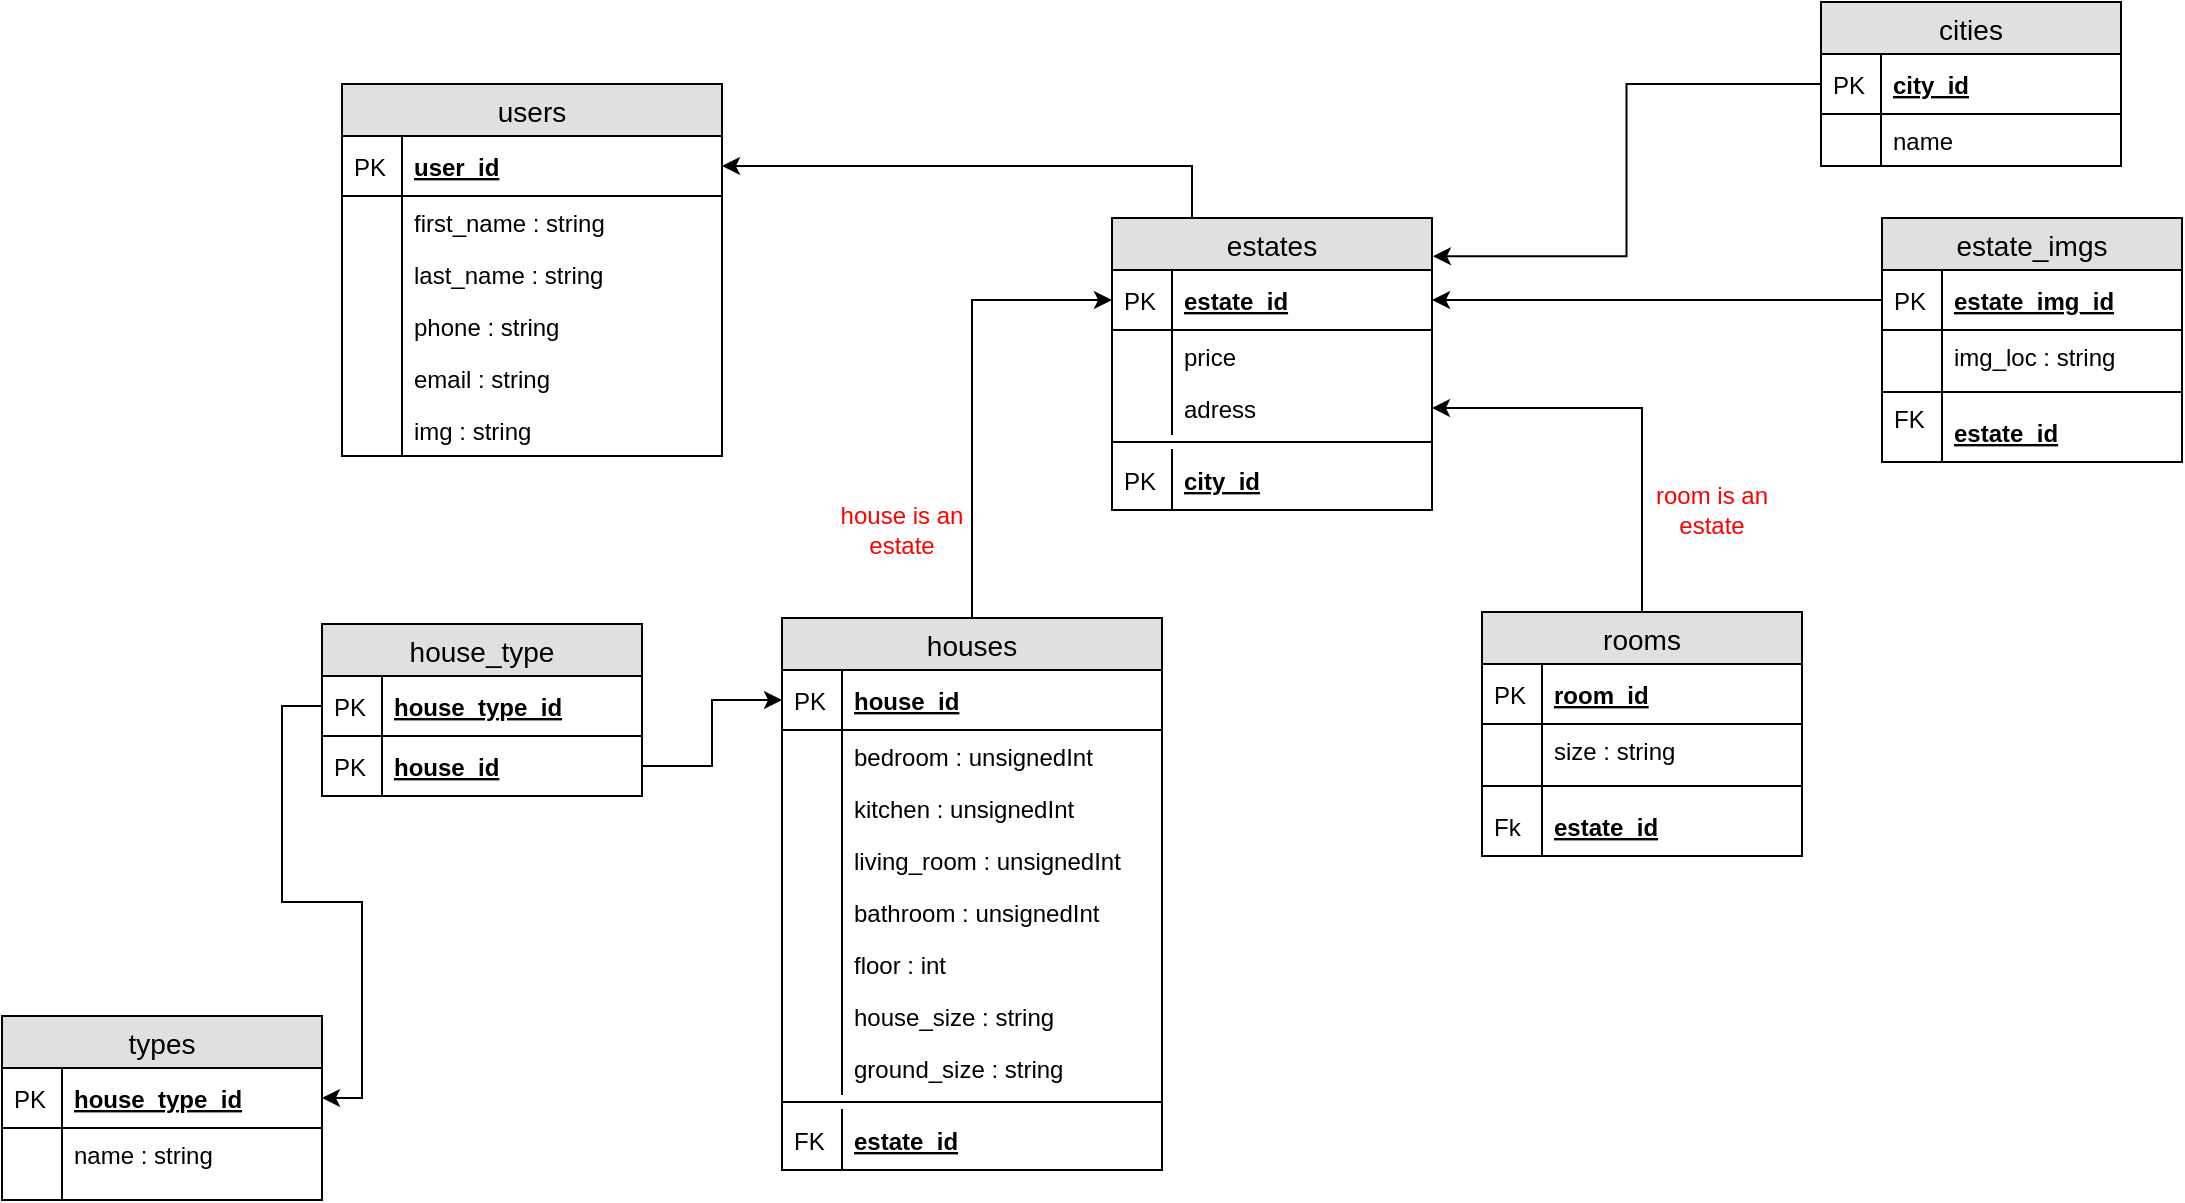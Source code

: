 <mxfile version="10.5.8" type="device"><diagram id="w0MuF_ZK90_bd8HScvWd" name="Page-1"><mxGraphModel dx="1690" dy="1612" grid="1" gridSize="10" guides="1" tooltips="1" connect="1" arrows="1" fold="1" page="1" pageScale="1" pageWidth="850" pageHeight="1100" math="0" shadow="0"><root><mxCell id="0"/><mxCell id="1" parent="0"/><mxCell id="9mwVl8WsnCgfex8mmZbs-17" style="edgeStyle=orthogonalEdgeStyle;rounded=0;orthogonalLoop=1;jettySize=auto;html=1;exitX=0.5;exitY=0;exitDx=0;exitDy=0;entryX=0;entryY=0.5;entryDx=0;entryDy=0;" edge="1" parent="1" source="BbvPdAcSJdEsqhuziQuD-1" target="9mwVl8WsnCgfex8mmZbs-3"><mxGeometry relative="1" as="geometry"/></mxCell><mxCell id="BbvPdAcSJdEsqhuziQuD-1" value="houses" style="swimlane;fontStyle=0;childLayout=stackLayout;horizontal=1;startSize=26;fillColor=#e0e0e0;horizontalStack=0;resizeParent=1;resizeParentMax=0;resizeLast=0;collapsible=1;marginBottom=0;swimlaneFillColor=#ffffff;align=center;fontSize=14;" parent="1" vertex="1"><mxGeometry x="180" y="180" width="190" height="276" as="geometry"/></mxCell><mxCell id="BbvPdAcSJdEsqhuziQuD-2" value="house_id" style="shape=partialRectangle;top=0;left=0;right=0;bottom=1;align=left;verticalAlign=middle;fillColor=none;spacingLeft=34;spacingRight=4;overflow=hidden;rotatable=0;points=[[0,0.5],[1,0.5]];portConstraint=eastwest;dropTarget=0;fontStyle=5;fontSize=12;" parent="BbvPdAcSJdEsqhuziQuD-1" vertex="1"><mxGeometry y="26" width="190" height="30" as="geometry"/></mxCell><mxCell id="BbvPdAcSJdEsqhuziQuD-3" value="PK" style="shape=partialRectangle;top=0;left=0;bottom=0;fillColor=none;align=left;verticalAlign=middle;spacingLeft=4;spacingRight=4;overflow=hidden;rotatable=0;points=[];portConstraint=eastwest;part=1;fontSize=12;" parent="BbvPdAcSJdEsqhuziQuD-2" vertex="1" connectable="0"><mxGeometry width="30" height="30" as="geometry"/></mxCell><mxCell id="BbvPdAcSJdEsqhuziQuD-4" value="bedroom : unsignedInt" style="shape=partialRectangle;top=0;left=0;right=0;bottom=0;align=left;verticalAlign=top;fillColor=none;spacingLeft=34;spacingRight=4;overflow=hidden;rotatable=0;points=[[0,0.5],[1,0.5]];portConstraint=eastwest;dropTarget=0;fontSize=12;" parent="BbvPdAcSJdEsqhuziQuD-1" vertex="1"><mxGeometry y="56" width="190" height="26" as="geometry"/></mxCell><mxCell id="BbvPdAcSJdEsqhuziQuD-5" value="" style="shape=partialRectangle;top=0;left=0;bottom=0;fillColor=none;align=left;verticalAlign=top;spacingLeft=4;spacingRight=4;overflow=hidden;rotatable=0;points=[];portConstraint=eastwest;part=1;fontSize=12;" parent="BbvPdAcSJdEsqhuziQuD-4" vertex="1" connectable="0"><mxGeometry width="30" height="26" as="geometry"/></mxCell><mxCell id="BbvPdAcSJdEsqhuziQuD-6" value="kitchen : unsignedInt" style="shape=partialRectangle;top=0;left=0;right=0;bottom=0;align=left;verticalAlign=top;fillColor=none;spacingLeft=34;spacingRight=4;overflow=hidden;rotatable=0;points=[[0,0.5],[1,0.5]];portConstraint=eastwest;dropTarget=0;fontSize=12;" parent="BbvPdAcSJdEsqhuziQuD-1" vertex="1"><mxGeometry y="82" width="190" height="26" as="geometry"/></mxCell><mxCell id="BbvPdAcSJdEsqhuziQuD-7" value="" style="shape=partialRectangle;top=0;left=0;bottom=0;fillColor=none;align=left;verticalAlign=top;spacingLeft=4;spacingRight=4;overflow=hidden;rotatable=0;points=[];portConstraint=eastwest;part=1;fontSize=12;" parent="BbvPdAcSJdEsqhuziQuD-6" vertex="1" connectable="0"><mxGeometry width="30" height="26" as="geometry"/></mxCell><mxCell id="BbvPdAcSJdEsqhuziQuD-34" value="living_room : unsignedInt" style="shape=partialRectangle;top=0;left=0;right=0;bottom=0;align=left;verticalAlign=top;fillColor=none;spacingLeft=34;spacingRight=4;overflow=hidden;rotatable=0;points=[[0,0.5],[1,0.5]];portConstraint=eastwest;dropTarget=0;fontSize=12;" parent="BbvPdAcSJdEsqhuziQuD-1" vertex="1"><mxGeometry y="108" width="190" height="26" as="geometry"/></mxCell><mxCell id="BbvPdAcSJdEsqhuziQuD-35" value="" style="shape=partialRectangle;top=0;left=0;bottom=0;fillColor=none;align=left;verticalAlign=top;spacingLeft=4;spacingRight=4;overflow=hidden;rotatable=0;points=[];portConstraint=eastwest;part=1;fontSize=12;" parent="BbvPdAcSJdEsqhuziQuD-34" vertex="1" connectable="0"><mxGeometry width="30" height="26" as="geometry"/></mxCell><mxCell id="9mwVl8WsnCgfex8mmZbs-28" value="bathroom : unsignedInt" style="shape=partialRectangle;top=0;left=0;right=0;bottom=0;align=left;verticalAlign=top;fillColor=none;spacingLeft=34;spacingRight=4;overflow=hidden;rotatable=0;points=[[0,0.5],[1,0.5]];portConstraint=eastwest;dropTarget=0;fontSize=12;" vertex="1" parent="BbvPdAcSJdEsqhuziQuD-1"><mxGeometry y="134" width="190" height="26" as="geometry"/></mxCell><mxCell id="9mwVl8WsnCgfex8mmZbs-29" value="" style="shape=partialRectangle;top=0;left=0;bottom=0;fillColor=none;align=left;verticalAlign=top;spacingLeft=4;spacingRight=4;overflow=hidden;rotatable=0;points=[];portConstraint=eastwest;part=1;fontSize=12;" vertex="1" connectable="0" parent="9mwVl8WsnCgfex8mmZbs-28"><mxGeometry width="30" height="26" as="geometry"/></mxCell><mxCell id="9mwVl8WsnCgfex8mmZbs-32" value="floor : int" style="shape=partialRectangle;top=0;left=0;right=0;bottom=0;align=left;verticalAlign=top;fillColor=none;spacingLeft=34;spacingRight=4;overflow=hidden;rotatable=0;points=[[0,0.5],[1,0.5]];portConstraint=eastwest;dropTarget=0;fontSize=12;" vertex="1" parent="BbvPdAcSJdEsqhuziQuD-1"><mxGeometry y="160" width="190" height="26" as="geometry"/></mxCell><mxCell id="9mwVl8WsnCgfex8mmZbs-33" value="" style="shape=partialRectangle;top=0;left=0;bottom=0;fillColor=none;align=left;verticalAlign=top;spacingLeft=4;spacingRight=4;overflow=hidden;rotatable=0;points=[];portConstraint=eastwest;part=1;fontSize=12;" vertex="1" connectable="0" parent="9mwVl8WsnCgfex8mmZbs-32"><mxGeometry width="30" height="26" as="geometry"/></mxCell><mxCell id="BbvPdAcSJdEsqhuziQuD-36" value="house_size : string" style="shape=partialRectangle;top=0;left=0;right=0;bottom=0;align=left;verticalAlign=top;fillColor=none;spacingLeft=34;spacingRight=4;overflow=hidden;rotatable=0;points=[[0,0.5],[1,0.5]];portConstraint=eastwest;dropTarget=0;fontSize=12;" parent="BbvPdAcSJdEsqhuziQuD-1" vertex="1"><mxGeometry y="186" width="190" height="26" as="geometry"/></mxCell><mxCell id="BbvPdAcSJdEsqhuziQuD-37" value="" style="shape=partialRectangle;top=0;left=0;bottom=0;fillColor=none;align=left;verticalAlign=top;spacingLeft=4;spacingRight=4;overflow=hidden;rotatable=0;points=[];portConstraint=eastwest;part=1;fontSize=12;" parent="BbvPdAcSJdEsqhuziQuD-36" vertex="1" connectable="0"><mxGeometry width="30" height="26" as="geometry"/></mxCell><mxCell id="9mwVl8WsnCgfex8mmZbs-30" value="ground_size : string" style="shape=partialRectangle;top=0;left=0;right=0;bottom=0;align=left;verticalAlign=top;fillColor=none;spacingLeft=34;spacingRight=4;overflow=hidden;rotatable=0;points=[[0,0.5],[1,0.5]];portConstraint=eastwest;dropTarget=0;fontSize=12;" vertex="1" parent="BbvPdAcSJdEsqhuziQuD-1"><mxGeometry y="212" width="190" height="26" as="geometry"/></mxCell><mxCell id="9mwVl8WsnCgfex8mmZbs-31" value="" style="shape=partialRectangle;top=0;left=0;bottom=0;fillColor=none;align=left;verticalAlign=top;spacingLeft=4;spacingRight=4;overflow=hidden;rotatable=0;points=[];portConstraint=eastwest;part=1;fontSize=12;" vertex="1" connectable="0" parent="9mwVl8WsnCgfex8mmZbs-30"><mxGeometry width="30" height="26" as="geometry"/></mxCell><mxCell id="9mwVl8WsnCgfex8mmZbs-15" value="" style="line;strokeWidth=1;fillColor=none;align=left;verticalAlign=middle;spacingTop=-1;spacingLeft=3;spacingRight=3;rotatable=0;labelPosition=right;points=[];portConstraint=eastwest;fontSize=12;" vertex="1" parent="BbvPdAcSJdEsqhuziQuD-1"><mxGeometry y="238" width="190" height="8" as="geometry"/></mxCell><mxCell id="9mwVl8WsnCgfex8mmZbs-13" value="estate_id" style="shape=partialRectangle;top=0;left=0;right=0;bottom=1;align=left;verticalAlign=middle;fillColor=none;spacingLeft=34;spacingRight=4;overflow=hidden;rotatable=0;points=[[0,0.5],[1,0.5]];portConstraint=eastwest;dropTarget=0;fontStyle=5;fontSize=12;" vertex="1" parent="BbvPdAcSJdEsqhuziQuD-1"><mxGeometry y="246" width="190" height="30" as="geometry"/></mxCell><mxCell id="9mwVl8WsnCgfex8mmZbs-14" value="FK" style="shape=partialRectangle;top=0;left=0;bottom=0;fillColor=none;align=left;verticalAlign=middle;spacingLeft=4;spacingRight=4;overflow=hidden;rotatable=0;points=[];portConstraint=eastwest;part=1;fontSize=12;" vertex="1" connectable="0" parent="9mwVl8WsnCgfex8mmZbs-13"><mxGeometry width="30" height="30" as="geometry"/></mxCell><mxCell id="9mwVl8WsnCgfex8mmZbs-18" style="edgeStyle=orthogonalEdgeStyle;rounded=0;orthogonalLoop=1;jettySize=auto;html=1;exitX=0.5;exitY=0;exitDx=0;exitDy=0;entryX=1;entryY=0.5;entryDx=0;entryDy=0;" edge="1" parent="1" source="BbvPdAcSJdEsqhuziQuD-12" target="9mwVl8WsnCgfex8mmZbs-5"><mxGeometry relative="1" as="geometry"/></mxCell><mxCell id="BbvPdAcSJdEsqhuziQuD-12" value="rooms" style="swimlane;fontStyle=0;childLayout=stackLayout;horizontal=1;startSize=26;fillColor=#e0e0e0;horizontalStack=0;resizeParent=1;resizeParentMax=0;resizeLast=0;collapsible=1;marginBottom=0;swimlaneFillColor=#ffffff;align=center;fontSize=14;" parent="1" vertex="1"><mxGeometry x="530" y="177" width="160" height="122" as="geometry"/></mxCell><mxCell id="BbvPdAcSJdEsqhuziQuD-13" value="room_id" style="shape=partialRectangle;top=0;left=0;right=0;bottom=1;align=left;verticalAlign=middle;fillColor=none;spacingLeft=34;spacingRight=4;overflow=hidden;rotatable=0;points=[[0,0.5],[1,0.5]];portConstraint=eastwest;dropTarget=0;fontStyle=5;fontSize=12;" parent="BbvPdAcSJdEsqhuziQuD-12" vertex="1"><mxGeometry y="26" width="160" height="30" as="geometry"/></mxCell><mxCell id="BbvPdAcSJdEsqhuziQuD-14" value="PK" style="shape=partialRectangle;top=0;left=0;bottom=0;fillColor=none;align=left;verticalAlign=middle;spacingLeft=4;spacingRight=4;overflow=hidden;rotatable=0;points=[];portConstraint=eastwest;part=1;fontSize=12;" parent="BbvPdAcSJdEsqhuziQuD-13" vertex="1" connectable="0"><mxGeometry width="30" height="30" as="geometry"/></mxCell><mxCell id="BbvPdAcSJdEsqhuziQuD-15" value="size : string" style="shape=partialRectangle;top=0;left=0;right=0;bottom=0;align=left;verticalAlign=top;fillColor=none;spacingLeft=34;spacingRight=4;overflow=hidden;rotatable=0;points=[[0,0.5],[1,0.5]];portConstraint=eastwest;dropTarget=0;fontSize=12;" parent="BbvPdAcSJdEsqhuziQuD-12" vertex="1"><mxGeometry y="56" width="160" height="26" as="geometry"/></mxCell><mxCell id="BbvPdAcSJdEsqhuziQuD-16" value="" style="shape=partialRectangle;top=0;left=0;bottom=0;fillColor=none;align=left;verticalAlign=top;spacingLeft=4;spacingRight=4;overflow=hidden;rotatable=0;points=[];portConstraint=eastwest;part=1;fontSize=12;" parent="BbvPdAcSJdEsqhuziQuD-15" vertex="1" connectable="0"><mxGeometry width="30" height="26" as="geometry"/></mxCell><mxCell id="BbvPdAcSJdEsqhuziQuD-21" value="" style="line;strokeWidth=1;fillColor=none;align=left;verticalAlign=middle;spacingTop=-1;spacingLeft=3;spacingRight=3;rotatable=0;labelPosition=right;points=[];portConstraint=eastwest;fontSize=12;fontFamily=Helvetica;fontColor=#000000;strokeColor=#000000;" parent="BbvPdAcSJdEsqhuziQuD-12" vertex="1"><mxGeometry y="82" width="160" height="10" as="geometry"/></mxCell><mxCell id="BbvPdAcSJdEsqhuziQuD-22" value="" style="shape=partialRectangle;top=0;left=0;bottom=0;fillColor=none;align=left;verticalAlign=top;spacingLeft=4;spacingRight=4;overflow=hidden;rotatable=0;points=[];portConstraint=eastwest;part=1;fontSize=12;" parent="BbvPdAcSJdEsqhuziQuD-21" vertex="1" connectable="0"><mxGeometry width="30" height="10" as="geometry"/></mxCell><mxCell id="9mwVl8WsnCgfex8mmZbs-26" value="estate_id" style="shape=partialRectangle;top=0;left=0;right=0;bottom=1;align=left;verticalAlign=middle;fillColor=none;spacingLeft=34;spacingRight=4;overflow=hidden;rotatable=0;points=[[0,0.5],[1,0.5]];portConstraint=eastwest;dropTarget=0;fontStyle=5;fontSize=12;" vertex="1" parent="BbvPdAcSJdEsqhuziQuD-12"><mxGeometry y="92" width="160" height="30" as="geometry"/></mxCell><mxCell id="9mwVl8WsnCgfex8mmZbs-27" value="Fk" style="shape=partialRectangle;top=0;left=0;bottom=0;fillColor=none;align=left;verticalAlign=middle;spacingLeft=4;spacingRight=4;overflow=hidden;rotatable=0;points=[];portConstraint=eastwest;part=1;fontSize=12;" vertex="1" connectable="0" parent="9mwVl8WsnCgfex8mmZbs-26"><mxGeometry width="30" height="30" as="geometry"/></mxCell><mxCell id="BbvPdAcSJdEsqhuziQuD-23" value="house_type" style="swimlane;fontStyle=0;childLayout=stackLayout;horizontal=1;startSize=26;fillColor=#e0e0e0;horizontalStack=0;resizeParent=1;resizeParentMax=0;resizeLast=0;collapsible=1;marginBottom=0;swimlaneFillColor=#ffffff;align=center;fontSize=14;" parent="1" vertex="1"><mxGeometry x="-50" y="183" width="160" height="86" as="geometry"/></mxCell><mxCell id="BbvPdAcSJdEsqhuziQuD-24" value="house_type_id" style="shape=partialRectangle;top=0;left=0;right=0;bottom=1;align=left;verticalAlign=middle;fillColor=none;spacingLeft=34;spacingRight=4;overflow=hidden;rotatable=0;points=[[0,0.5],[1,0.5]];portConstraint=eastwest;dropTarget=0;fontStyle=5;fontSize=12;" parent="BbvPdAcSJdEsqhuziQuD-23" vertex="1"><mxGeometry y="26" width="160" height="30" as="geometry"/></mxCell><mxCell id="BbvPdAcSJdEsqhuziQuD-25" value="PK" style="shape=partialRectangle;top=0;left=0;bottom=0;fillColor=none;align=left;verticalAlign=middle;spacingLeft=4;spacingRight=4;overflow=hidden;rotatable=0;points=[];portConstraint=eastwest;part=1;fontSize=12;" parent="BbvPdAcSJdEsqhuziQuD-24" vertex="1" connectable="0"><mxGeometry width="30" height="30" as="geometry"/></mxCell><mxCell id="BbvPdAcSJdEsqhuziQuD-64" value="house_id" style="shape=partialRectangle;top=0;left=0;right=0;bottom=1;align=left;verticalAlign=middle;fillColor=none;spacingLeft=34;spacingRight=4;overflow=hidden;rotatable=0;points=[[0,0.5],[1,0.5]];portConstraint=eastwest;dropTarget=0;fontStyle=5;fontSize=12;" parent="BbvPdAcSJdEsqhuziQuD-23" vertex="1"><mxGeometry y="56" width="160" height="30" as="geometry"/></mxCell><mxCell id="BbvPdAcSJdEsqhuziQuD-65" value="PK" style="shape=partialRectangle;top=0;left=0;bottom=0;fillColor=none;align=left;verticalAlign=middle;spacingLeft=4;spacingRight=4;overflow=hidden;rotatable=0;points=[];portConstraint=eastwest;part=1;fontSize=12;" parent="BbvPdAcSJdEsqhuziQuD-64" vertex="1" connectable="0"><mxGeometry width="30" height="30" as="geometry"/></mxCell><mxCell id="BbvPdAcSJdEsqhuziQuD-38" value="types" style="swimlane;fontStyle=0;childLayout=stackLayout;horizontal=1;startSize=26;fillColor=#e0e0e0;horizontalStack=0;resizeParent=1;resizeParentMax=0;resizeLast=0;collapsible=1;marginBottom=0;swimlaneFillColor=#ffffff;align=center;fontSize=14;" parent="1" vertex="1"><mxGeometry x="-210" y="379" width="160" height="92" as="geometry"/></mxCell><mxCell id="BbvPdAcSJdEsqhuziQuD-39" value="house_type_id" style="shape=partialRectangle;top=0;left=0;right=0;bottom=1;align=left;verticalAlign=middle;fillColor=none;spacingLeft=34;spacingRight=4;overflow=hidden;rotatable=0;points=[[0,0.5],[1,0.5]];portConstraint=eastwest;dropTarget=0;fontStyle=5;fontSize=12;" parent="BbvPdAcSJdEsqhuziQuD-38" vertex="1"><mxGeometry y="26" width="160" height="30" as="geometry"/></mxCell><mxCell id="BbvPdAcSJdEsqhuziQuD-40" value="PK" style="shape=partialRectangle;top=0;left=0;bottom=0;fillColor=none;align=left;verticalAlign=middle;spacingLeft=4;spacingRight=4;overflow=hidden;rotatable=0;points=[];portConstraint=eastwest;part=1;fontSize=12;" parent="BbvPdAcSJdEsqhuziQuD-39" vertex="1" connectable="0"><mxGeometry width="30" height="30" as="geometry"/></mxCell><mxCell id="BbvPdAcSJdEsqhuziQuD-41" value="name : string" style="shape=partialRectangle;top=0;left=0;right=0;bottom=0;align=left;verticalAlign=top;fillColor=none;spacingLeft=34;spacingRight=4;overflow=hidden;rotatable=0;points=[[0,0.5],[1,0.5]];portConstraint=eastwest;dropTarget=0;fontSize=12;" parent="BbvPdAcSJdEsqhuziQuD-38" vertex="1"><mxGeometry y="56" width="160" height="26" as="geometry"/></mxCell><mxCell id="BbvPdAcSJdEsqhuziQuD-42" value="" style="shape=partialRectangle;top=0;left=0;bottom=0;fillColor=none;align=left;verticalAlign=top;spacingLeft=4;spacingRight=4;overflow=hidden;rotatable=0;points=[];portConstraint=eastwest;part=1;fontSize=12;" parent="BbvPdAcSJdEsqhuziQuD-41" vertex="1" connectable="0"><mxGeometry width="30" height="26" as="geometry"/></mxCell><mxCell id="BbvPdAcSJdEsqhuziQuD-43" value="" style="shape=partialRectangle;top=0;left=0;right=0;bottom=0;align=left;verticalAlign=top;fillColor=none;spacingLeft=34;spacingRight=4;overflow=hidden;rotatable=0;points=[[0,0.5],[1,0.5]];portConstraint=eastwest;dropTarget=0;fontSize=12;" parent="BbvPdAcSJdEsqhuziQuD-38" vertex="1"><mxGeometry y="82" width="160" height="10" as="geometry"/></mxCell><mxCell id="BbvPdAcSJdEsqhuziQuD-44" value="" style="shape=partialRectangle;top=0;left=0;bottom=0;fillColor=none;align=left;verticalAlign=top;spacingLeft=4;spacingRight=4;overflow=hidden;rotatable=0;points=[];portConstraint=eastwest;part=1;fontSize=12;" parent="BbvPdAcSJdEsqhuziQuD-43" vertex="1" connectable="0"><mxGeometry width="30" height="10" as="geometry"/></mxCell><mxCell id="BbvPdAcSJdEsqhuziQuD-47" value="estate_imgs" style="swimlane;fontStyle=0;childLayout=stackLayout;horizontal=1;startSize=26;fillColor=#e0e0e0;horizontalStack=0;resizeParent=1;resizeParentMax=0;resizeLast=0;collapsible=1;marginBottom=0;swimlaneFillColor=#ffffff;align=center;fontSize=14;" parent="1" vertex="1"><mxGeometry x="730" y="-20" width="150" height="122" as="geometry"/></mxCell><mxCell id="BbvPdAcSJdEsqhuziQuD-48" value="estate_img_id" style="shape=partialRectangle;top=0;left=0;right=0;bottom=1;align=left;verticalAlign=middle;fillColor=none;spacingLeft=34;spacingRight=4;overflow=hidden;rotatable=0;points=[[0,0.5],[1,0.5]];portConstraint=eastwest;dropTarget=0;fontStyle=5;fontSize=12;" parent="BbvPdAcSJdEsqhuziQuD-47" vertex="1"><mxGeometry y="26" width="150" height="30" as="geometry"/></mxCell><mxCell id="BbvPdAcSJdEsqhuziQuD-49" value="PK" style="shape=partialRectangle;top=0;left=0;bottom=0;fillColor=none;align=left;verticalAlign=middle;spacingLeft=4;spacingRight=4;overflow=hidden;rotatable=0;points=[];portConstraint=eastwest;part=1;fontSize=12;" parent="BbvPdAcSJdEsqhuziQuD-48" vertex="1" connectable="0"><mxGeometry width="30" height="30" as="geometry"/></mxCell><mxCell id="BbvPdAcSJdEsqhuziQuD-54" value="img_loc : string" style="shape=partialRectangle;top=0;left=0;right=0;bottom=0;align=left;verticalAlign=top;fillColor=none;spacingLeft=34;spacingRight=4;overflow=hidden;rotatable=0;points=[[0,0.5],[1,0.5]];portConstraint=eastwest;dropTarget=0;fontSize=12;" parent="BbvPdAcSJdEsqhuziQuD-47" vertex="1"><mxGeometry y="56" width="150" height="26" as="geometry"/></mxCell><mxCell id="BbvPdAcSJdEsqhuziQuD-55" value="" style="shape=partialRectangle;top=0;left=0;bottom=0;fillColor=none;align=left;verticalAlign=top;spacingLeft=4;spacingRight=4;overflow=hidden;rotatable=0;points=[];portConstraint=eastwest;part=1;fontSize=12;" parent="BbvPdAcSJdEsqhuziQuD-54" vertex="1" connectable="0"><mxGeometry width="30" height="26" as="geometry"/></mxCell><mxCell id="BbvPdAcSJdEsqhuziQuD-60" value="" style="line;strokeWidth=1;fillColor=none;align=left;verticalAlign=middle;spacingTop=-1;spacingLeft=3;spacingRight=3;rotatable=0;labelPosition=right;points=[];portConstraint=eastwest;fontSize=12;fontFamily=Helvetica;fontColor=#000000;strokeColor=#000000;" parent="BbvPdAcSJdEsqhuziQuD-47" vertex="1"><mxGeometry y="82" width="150" height="10" as="geometry"/></mxCell><mxCell id="BbvPdAcSJdEsqhuziQuD-61" value="" style="shape=partialRectangle;top=0;left=0;bottom=0;fillColor=none;align=left;verticalAlign=top;spacingLeft=4;spacingRight=4;overflow=hidden;rotatable=0;points=[];portConstraint=eastwest;part=1;fontSize=12;" parent="BbvPdAcSJdEsqhuziQuD-60" vertex="1" connectable="0"><mxGeometry width="30" height="10" as="geometry"/></mxCell><mxCell id="9mwVl8WsnCgfex8mmZbs-20" value="estate_id" style="shape=partialRectangle;top=0;left=0;right=0;bottom=1;align=left;verticalAlign=middle;fillColor=none;spacingLeft=34;spacingRight=4;overflow=hidden;rotatable=0;points=[[0,0.5],[1,0.5]];portConstraint=eastwest;dropTarget=0;fontStyle=5;fontSize=12;" vertex="1" parent="BbvPdAcSJdEsqhuziQuD-47"><mxGeometry y="92" width="150" height="30" as="geometry"/></mxCell><mxCell id="9mwVl8WsnCgfex8mmZbs-21" value="FK&#10;" style="shape=partialRectangle;top=0;left=0;bottom=0;fillColor=none;align=left;verticalAlign=middle;spacingLeft=4;spacingRight=4;overflow=hidden;rotatable=0;points=[];portConstraint=eastwest;part=1;fontSize=12;" vertex="1" connectable="0" parent="9mwVl8WsnCgfex8mmZbs-20"><mxGeometry width="30" height="30" as="geometry"/></mxCell><mxCell id="BbvPdAcSJdEsqhuziQuD-63" style="edgeStyle=orthogonalEdgeStyle;rounded=0;orthogonalLoop=1;jettySize=auto;html=1;exitX=0;exitY=0.5;exitDx=0;exitDy=0;" parent="1" source="BbvPdAcSJdEsqhuziQuD-24" target="BbvPdAcSJdEsqhuziQuD-39" edge="1"><mxGeometry relative="1" as="geometry"/></mxCell><mxCell id="BbvPdAcSJdEsqhuziQuD-66" style="edgeStyle=orthogonalEdgeStyle;rounded=0;orthogonalLoop=1;jettySize=auto;html=1;exitX=1;exitY=0.5;exitDx=0;exitDy=0;entryX=0;entryY=0.5;entryDx=0;entryDy=0;" parent="1" source="BbvPdAcSJdEsqhuziQuD-64" target="BbvPdAcSJdEsqhuziQuD-2" edge="1"><mxGeometry relative="1" as="geometry"/></mxCell><mxCell id="9mwVl8WsnCgfex8mmZbs-57" style="edgeStyle=orthogonalEdgeStyle;rounded=0;orthogonalLoop=1;jettySize=auto;html=1;exitX=0.25;exitY=0;exitDx=0;exitDy=0;entryX=1;entryY=0.5;entryDx=0;entryDy=0;" edge="1" parent="1" source="9mwVl8WsnCgfex8mmZbs-2" target="9mwVl8WsnCgfex8mmZbs-36"><mxGeometry relative="1" as="geometry"/></mxCell><mxCell id="9mwVl8WsnCgfex8mmZbs-2" value="estates" style="swimlane;fontStyle=0;childLayout=stackLayout;horizontal=1;startSize=26;fillColor=#e0e0e0;horizontalStack=0;resizeParent=1;resizeParentMax=0;resizeLast=0;collapsible=1;marginBottom=0;swimlaneFillColor=#ffffff;align=center;fontSize=14;" vertex="1" parent="1"><mxGeometry x="345" y="-20" width="160" height="146" as="geometry"/></mxCell><mxCell id="9mwVl8WsnCgfex8mmZbs-3" value="estate_id" style="shape=partialRectangle;top=0;left=0;right=0;bottom=1;align=left;verticalAlign=middle;fillColor=none;spacingLeft=34;spacingRight=4;overflow=hidden;rotatable=0;points=[[0,0.5],[1,0.5]];portConstraint=eastwest;dropTarget=0;fontStyle=5;fontSize=12;" vertex="1" parent="9mwVl8WsnCgfex8mmZbs-2"><mxGeometry y="26" width="160" height="30" as="geometry"/></mxCell><mxCell id="9mwVl8WsnCgfex8mmZbs-4" value="PK" style="shape=partialRectangle;top=0;left=0;bottom=0;fillColor=none;align=left;verticalAlign=middle;spacingLeft=4;spacingRight=4;overflow=hidden;rotatable=0;points=[];portConstraint=eastwest;part=1;fontSize=12;" vertex="1" connectable="0" parent="9mwVl8WsnCgfex8mmZbs-3"><mxGeometry width="30" height="30" as="geometry"/></mxCell><mxCell id="9mwVl8WsnCgfex8mmZbs-63" value="price" style="shape=partialRectangle;top=0;left=0;right=0;bottom=0;align=left;verticalAlign=top;fillColor=none;spacingLeft=34;spacingRight=4;overflow=hidden;rotatable=0;points=[[0,0.5],[1,0.5]];portConstraint=eastwest;dropTarget=0;fontSize=12;" vertex="1" parent="9mwVl8WsnCgfex8mmZbs-2"><mxGeometry y="56" width="160" height="26" as="geometry"/></mxCell><mxCell id="9mwVl8WsnCgfex8mmZbs-64" value="" style="shape=partialRectangle;top=0;left=0;bottom=0;fillColor=none;align=left;verticalAlign=top;spacingLeft=4;spacingRight=4;overflow=hidden;rotatable=0;points=[];portConstraint=eastwest;part=1;fontSize=12;" vertex="1" connectable="0" parent="9mwVl8WsnCgfex8mmZbs-63"><mxGeometry width="30" height="26" as="geometry"/></mxCell><mxCell id="9mwVl8WsnCgfex8mmZbs-5" value="adress" style="shape=partialRectangle;top=0;left=0;right=0;bottom=0;align=left;verticalAlign=top;fillColor=none;spacingLeft=34;spacingRight=4;overflow=hidden;rotatable=0;points=[[0,0.5],[1,0.5]];portConstraint=eastwest;dropTarget=0;fontSize=12;" vertex="1" parent="9mwVl8WsnCgfex8mmZbs-2"><mxGeometry y="82" width="160" height="26" as="geometry"/></mxCell><mxCell id="9mwVl8WsnCgfex8mmZbs-6" value="" style="shape=partialRectangle;top=0;left=0;bottom=0;fillColor=none;align=left;verticalAlign=top;spacingLeft=4;spacingRight=4;overflow=hidden;rotatable=0;points=[];portConstraint=eastwest;part=1;fontSize=12;" vertex="1" connectable="0" parent="9mwVl8WsnCgfex8mmZbs-5"><mxGeometry width="30" height="26" as="geometry"/></mxCell><mxCell id="9mwVl8WsnCgfex8mmZbs-62" value="" style="line;strokeWidth=1;fillColor=none;align=left;verticalAlign=middle;spacingTop=-1;spacingLeft=3;spacingRight=3;rotatable=0;labelPosition=right;points=[];portConstraint=eastwest;fontSize=12;" vertex="1" parent="9mwVl8WsnCgfex8mmZbs-2"><mxGeometry y="108" width="160" height="8" as="geometry"/></mxCell><mxCell id="9mwVl8WsnCgfex8mmZbs-60" value="city_id" style="shape=partialRectangle;top=0;left=0;right=0;bottom=1;align=left;verticalAlign=middle;fillColor=none;spacingLeft=34;spacingRight=4;overflow=hidden;rotatable=0;points=[[0,0.5],[1,0.5]];portConstraint=eastwest;dropTarget=0;fontStyle=5;fontSize=12;" vertex="1" parent="9mwVl8WsnCgfex8mmZbs-2"><mxGeometry y="116" width="160" height="30" as="geometry"/></mxCell><mxCell id="9mwVl8WsnCgfex8mmZbs-61" value="PK" style="shape=partialRectangle;top=0;left=0;bottom=0;fillColor=none;align=left;verticalAlign=middle;spacingLeft=4;spacingRight=4;overflow=hidden;rotatable=0;points=[];portConstraint=eastwest;part=1;fontSize=12;" vertex="1" connectable="0" parent="9mwVl8WsnCgfex8mmZbs-60"><mxGeometry width="30" height="30" as="geometry"/></mxCell><mxCell id="9mwVl8WsnCgfex8mmZbs-19" style="edgeStyle=orthogonalEdgeStyle;rounded=0;orthogonalLoop=1;jettySize=auto;html=1;exitX=0;exitY=0.5;exitDx=0;exitDy=0;entryX=1;entryY=0.5;entryDx=0;entryDy=0;" edge="1" parent="1" source="BbvPdAcSJdEsqhuziQuD-48" target="9mwVl8WsnCgfex8mmZbs-3"><mxGeometry relative="1" as="geometry"/></mxCell><mxCell id="9mwVl8WsnCgfex8mmZbs-24" value="house is an estate" style="text;html=1;strokeColor=none;fillColor=none;align=center;verticalAlign=middle;whiteSpace=wrap;rounded=0;fontColor=#FF0000;" vertex="1" parent="1"><mxGeometry x="205" y="126" width="70" height="20" as="geometry"/></mxCell><mxCell id="9mwVl8WsnCgfex8mmZbs-35" value="users" style="swimlane;fontStyle=0;childLayout=stackLayout;horizontal=1;startSize=26;fillColor=#e0e0e0;horizontalStack=0;resizeParent=1;resizeParentMax=0;resizeLast=0;collapsible=1;marginBottom=0;swimlaneFillColor=#ffffff;align=center;fontSize=14;" vertex="1" parent="1"><mxGeometry x="-40" y="-87" width="190" height="186" as="geometry"/></mxCell><mxCell id="9mwVl8WsnCgfex8mmZbs-36" value="user_id" style="shape=partialRectangle;top=0;left=0;right=0;bottom=1;align=left;verticalAlign=middle;fillColor=none;spacingLeft=34;spacingRight=4;overflow=hidden;rotatable=0;points=[[0,0.5],[1,0.5]];portConstraint=eastwest;dropTarget=0;fontStyle=5;fontSize=12;" vertex="1" parent="9mwVl8WsnCgfex8mmZbs-35"><mxGeometry y="26" width="190" height="30" as="geometry"/></mxCell><mxCell id="9mwVl8WsnCgfex8mmZbs-37" value="PK" style="shape=partialRectangle;top=0;left=0;bottom=0;fillColor=none;align=left;verticalAlign=middle;spacingLeft=4;spacingRight=4;overflow=hidden;rotatable=0;points=[];portConstraint=eastwest;part=1;fontSize=12;" vertex="1" connectable="0" parent="9mwVl8WsnCgfex8mmZbs-36"><mxGeometry width="30" height="30" as="geometry"/></mxCell><mxCell id="9mwVl8WsnCgfex8mmZbs-38" value="first_name : string" style="shape=partialRectangle;top=0;left=0;right=0;bottom=0;align=left;verticalAlign=top;fillColor=none;spacingLeft=34;spacingRight=4;overflow=hidden;rotatable=0;points=[[0,0.5],[1,0.5]];portConstraint=eastwest;dropTarget=0;fontSize=12;" vertex="1" parent="9mwVl8WsnCgfex8mmZbs-35"><mxGeometry y="56" width="190" height="26" as="geometry"/></mxCell><mxCell id="9mwVl8WsnCgfex8mmZbs-39" value="" style="shape=partialRectangle;top=0;left=0;bottom=0;fillColor=none;align=left;verticalAlign=top;spacingLeft=4;spacingRight=4;overflow=hidden;rotatable=0;points=[];portConstraint=eastwest;part=1;fontSize=12;" vertex="1" connectable="0" parent="9mwVl8WsnCgfex8mmZbs-38"><mxGeometry width="30" height="26" as="geometry"/></mxCell><mxCell id="9mwVl8WsnCgfex8mmZbs-40" value="last_name : string" style="shape=partialRectangle;top=0;left=0;right=0;bottom=0;align=left;verticalAlign=top;fillColor=none;spacingLeft=34;spacingRight=4;overflow=hidden;rotatable=0;points=[[0,0.5],[1,0.5]];portConstraint=eastwest;dropTarget=0;fontSize=12;" vertex="1" parent="9mwVl8WsnCgfex8mmZbs-35"><mxGeometry y="82" width="190" height="26" as="geometry"/></mxCell><mxCell id="9mwVl8WsnCgfex8mmZbs-41" value="" style="shape=partialRectangle;top=0;left=0;bottom=0;fillColor=none;align=left;verticalAlign=top;spacingLeft=4;spacingRight=4;overflow=hidden;rotatable=0;points=[];portConstraint=eastwest;part=1;fontSize=12;" vertex="1" connectable="0" parent="9mwVl8WsnCgfex8mmZbs-40"><mxGeometry width="30" height="26" as="geometry"/></mxCell><mxCell id="9mwVl8WsnCgfex8mmZbs-42" value="phone : string" style="shape=partialRectangle;top=0;left=0;right=0;bottom=0;align=left;verticalAlign=top;fillColor=none;spacingLeft=34;spacingRight=4;overflow=hidden;rotatable=0;points=[[0,0.5],[1,0.5]];portConstraint=eastwest;dropTarget=0;fontSize=12;" vertex="1" parent="9mwVl8WsnCgfex8mmZbs-35"><mxGeometry y="108" width="190" height="26" as="geometry"/></mxCell><mxCell id="9mwVl8WsnCgfex8mmZbs-43" value="" style="shape=partialRectangle;top=0;left=0;bottom=0;fillColor=none;align=left;verticalAlign=top;spacingLeft=4;spacingRight=4;overflow=hidden;rotatable=0;points=[];portConstraint=eastwest;part=1;fontSize=12;" vertex="1" connectable="0" parent="9mwVl8WsnCgfex8mmZbs-42"><mxGeometry width="30" height="26" as="geometry"/></mxCell><mxCell id="9mwVl8WsnCgfex8mmZbs-44" value="email : string" style="shape=partialRectangle;top=0;left=0;right=0;bottom=0;align=left;verticalAlign=top;fillColor=none;spacingLeft=34;spacingRight=4;overflow=hidden;rotatable=0;points=[[0,0.5],[1,0.5]];portConstraint=eastwest;dropTarget=0;fontSize=12;" vertex="1" parent="9mwVl8WsnCgfex8mmZbs-35"><mxGeometry y="134" width="190" height="26" as="geometry"/></mxCell><mxCell id="9mwVl8WsnCgfex8mmZbs-45" value="" style="shape=partialRectangle;top=0;left=0;bottom=0;fillColor=none;align=left;verticalAlign=top;spacingLeft=4;spacingRight=4;overflow=hidden;rotatable=0;points=[];portConstraint=eastwest;part=1;fontSize=12;" vertex="1" connectable="0" parent="9mwVl8WsnCgfex8mmZbs-44"><mxGeometry width="30" height="26" as="geometry"/></mxCell><mxCell id="9mwVl8WsnCgfex8mmZbs-55" value="img : string" style="shape=partialRectangle;top=0;left=0;right=0;bottom=0;align=left;verticalAlign=top;fillColor=none;spacingLeft=34;spacingRight=4;overflow=hidden;rotatable=0;points=[[0,0.5],[1,0.5]];portConstraint=eastwest;dropTarget=0;fontSize=12;" vertex="1" parent="9mwVl8WsnCgfex8mmZbs-35"><mxGeometry y="160" width="190" height="26" as="geometry"/></mxCell><mxCell id="9mwVl8WsnCgfex8mmZbs-56" value="" style="shape=partialRectangle;top=0;left=0;bottom=0;fillColor=none;align=left;verticalAlign=top;spacingLeft=4;spacingRight=4;overflow=hidden;rotatable=0;points=[];portConstraint=eastwest;part=1;fontSize=12;" vertex="1" connectable="0" parent="9mwVl8WsnCgfex8mmZbs-55"><mxGeometry width="30" height="26" as="geometry"/></mxCell><mxCell id="9mwVl8WsnCgfex8mmZbs-65" value="cities" style="swimlane;fontStyle=0;childLayout=stackLayout;horizontal=1;startSize=26;fillColor=#e0e0e0;horizontalStack=0;resizeParent=1;resizeParentMax=0;resizeLast=0;collapsible=1;marginBottom=0;swimlaneFillColor=#ffffff;align=center;fontSize=14;" vertex="1" parent="1"><mxGeometry x="699.5" y="-128" width="150" height="82" as="geometry"/></mxCell><mxCell id="9mwVl8WsnCgfex8mmZbs-66" value="city_id" style="shape=partialRectangle;top=0;left=0;right=0;bottom=1;align=left;verticalAlign=middle;fillColor=none;spacingLeft=34;spacingRight=4;overflow=hidden;rotatable=0;points=[[0,0.5],[1,0.5]];portConstraint=eastwest;dropTarget=0;fontStyle=5;fontSize=12;" vertex="1" parent="9mwVl8WsnCgfex8mmZbs-65"><mxGeometry y="26" width="150" height="30" as="geometry"/></mxCell><mxCell id="9mwVl8WsnCgfex8mmZbs-67" value="PK" style="shape=partialRectangle;top=0;left=0;bottom=0;fillColor=none;align=left;verticalAlign=middle;spacingLeft=4;spacingRight=4;overflow=hidden;rotatable=0;points=[];portConstraint=eastwest;part=1;fontSize=12;" vertex="1" connectable="0" parent="9mwVl8WsnCgfex8mmZbs-66"><mxGeometry width="30" height="30" as="geometry"/></mxCell><mxCell id="9mwVl8WsnCgfex8mmZbs-68" value="name" style="shape=partialRectangle;top=0;left=0;right=0;bottom=0;align=left;verticalAlign=top;fillColor=none;spacingLeft=34;spacingRight=4;overflow=hidden;rotatable=0;points=[[0,0.5],[1,0.5]];portConstraint=eastwest;dropTarget=0;fontSize=12;" vertex="1" parent="9mwVl8WsnCgfex8mmZbs-65"><mxGeometry y="56" width="150" height="26" as="geometry"/></mxCell><mxCell id="9mwVl8WsnCgfex8mmZbs-69" value="" style="shape=partialRectangle;top=0;left=0;bottom=0;fillColor=none;align=left;verticalAlign=top;spacingLeft=4;spacingRight=4;overflow=hidden;rotatable=0;points=[];portConstraint=eastwest;part=1;fontSize=12;" vertex="1" connectable="0" parent="9mwVl8WsnCgfex8mmZbs-68"><mxGeometry width="30" height="26" as="geometry"/></mxCell><mxCell id="9mwVl8WsnCgfex8mmZbs-75" style="edgeStyle=orthogonalEdgeStyle;rounded=0;orthogonalLoop=1;jettySize=auto;html=1;exitX=0;exitY=0.5;exitDx=0;exitDy=0;entryX=1.003;entryY=0.131;entryDx=0;entryDy=0;entryPerimeter=0;" edge="1" parent="1" source="9mwVl8WsnCgfex8mmZbs-66" target="9mwVl8WsnCgfex8mmZbs-2"><mxGeometry relative="1" as="geometry"/></mxCell><mxCell id="9mwVl8WsnCgfex8mmZbs-76" value="room is an estate" style="text;html=1;strokeColor=none;fillColor=none;align=center;verticalAlign=middle;whiteSpace=wrap;rounded=0;fontColor=#FF0000;" vertex="1" parent="1"><mxGeometry x="610" y="116" width="70" height="20" as="geometry"/></mxCell></root></mxGraphModel></diagram></mxfile>